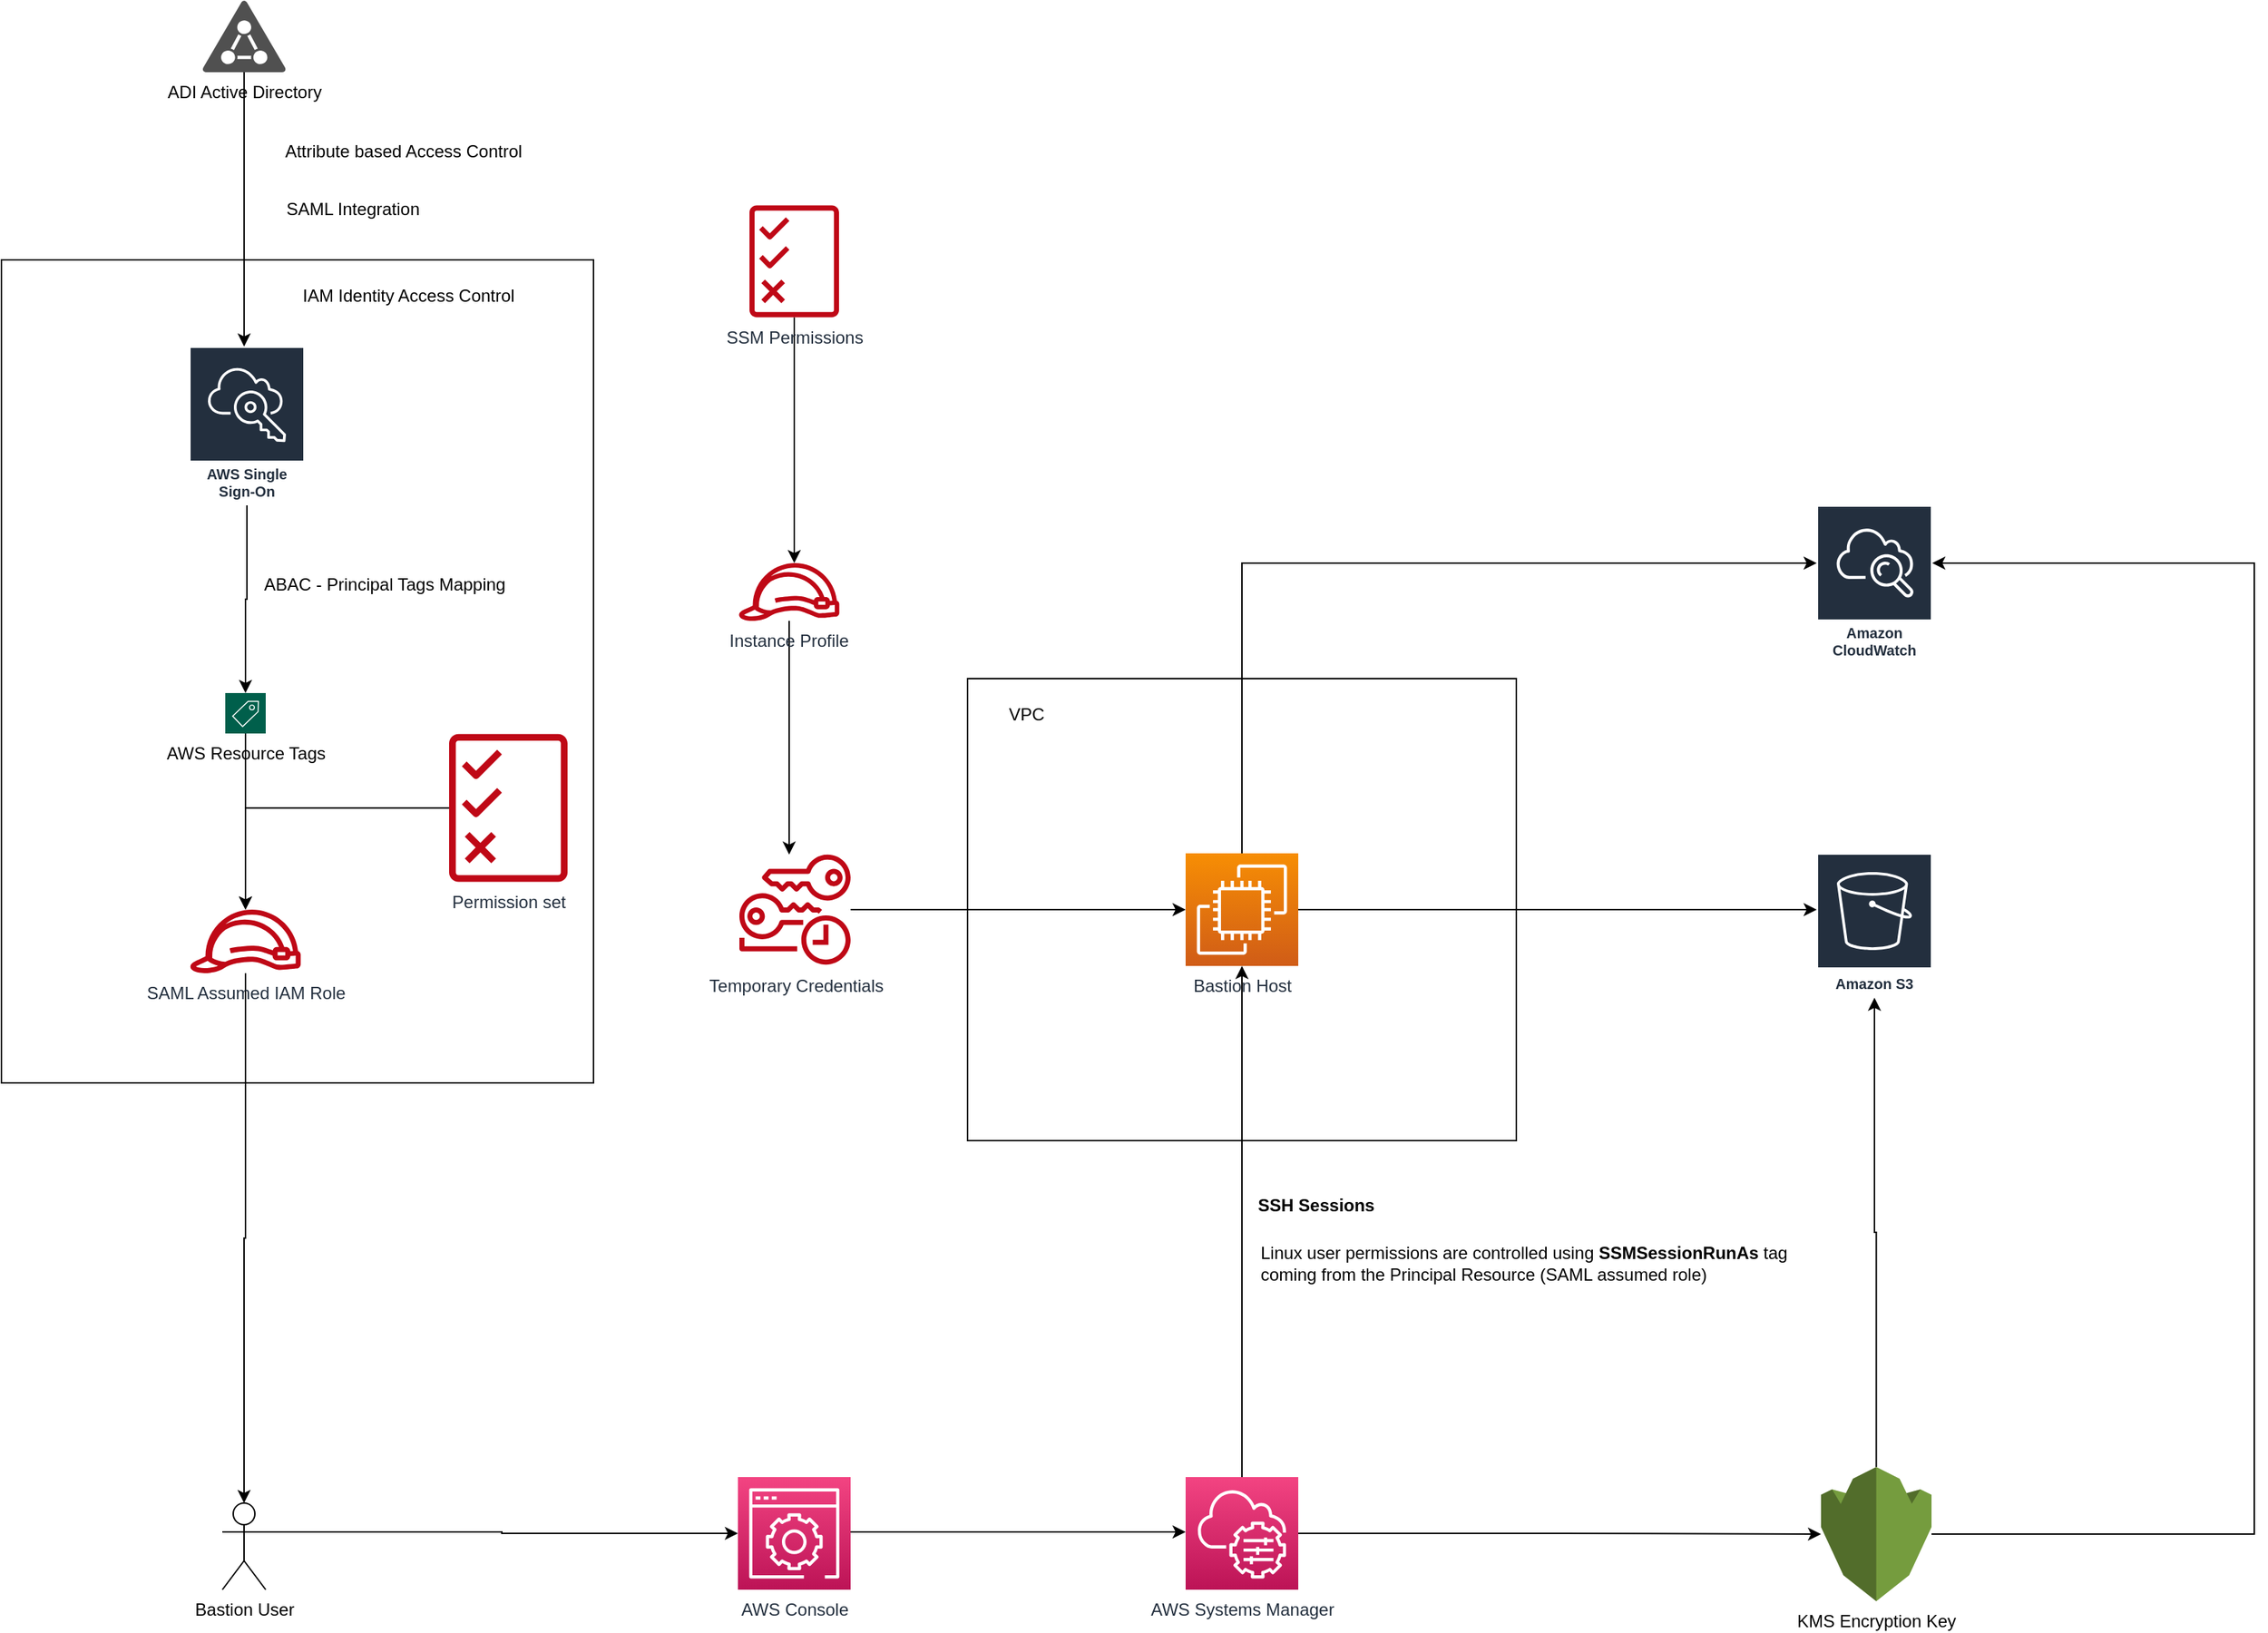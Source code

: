 <mxfile version="21.0.2" type="github">
  <diagram name="Page-1" id="sDcosQPgiZDwW8YW9xRA">
    <mxGraphModel dx="5096" dy="1880" grid="1" gridSize="10" guides="1" tooltips="1" connect="1" arrows="1" fold="1" page="1" pageScale="1" pageWidth="1920" pageHeight="1200" math="0" shadow="0">
      <root>
        <mxCell id="0" />
        <mxCell id="1" parent="0" />
        <mxCell id="5bl7u4Xtsho082jTFq0C-22" value="" style="rounded=0;whiteSpace=wrap;html=1;" vertex="1" parent="1">
          <mxGeometry x="-1077" y="526" width="380" height="320" as="geometry" />
        </mxCell>
        <mxCell id="5bl7u4Xtsho082jTFq0C-17" value="" style="rounded=0;whiteSpace=wrap;html=1;" vertex="1" parent="1">
          <mxGeometry x="-1746" y="236" width="410" height="570" as="geometry" />
        </mxCell>
        <mxCell id="5bl7u4Xtsho082jTFq0C-14" style="edgeStyle=orthogonalEdgeStyle;rounded=0;orthogonalLoop=1;jettySize=auto;html=1;" edge="1" parent="1" source="5bl7u4Xtsho082jTFq0C-1" target="5bl7u4Xtsho082jTFq0C-2">
          <mxGeometry relative="1" as="geometry" />
        </mxCell>
        <mxCell id="5bl7u4Xtsho082jTFq0C-16" style="edgeStyle=orthogonalEdgeStyle;rounded=0;orthogonalLoop=1;jettySize=auto;html=1;entryX=0.5;entryY=0;entryDx=0;entryDy=0;entryPerimeter=0;" edge="1" parent="1" source="5bl7u4Xtsho082jTFq0C-2" target="5bl7u4Xtsho082jTFq0C-5">
          <mxGeometry relative="1" as="geometry" />
        </mxCell>
        <mxCell id="5bl7u4Xtsho082jTFq0C-12" style="edgeStyle=orthogonalEdgeStyle;rounded=0;orthogonalLoop=1;jettySize=auto;html=1;" edge="1" parent="1" source="5bl7u4Xtsho082jTFq0C-4" target="5bl7u4Xtsho082jTFq0C-1">
          <mxGeometry relative="1" as="geometry" />
        </mxCell>
        <mxCell id="5bl7u4Xtsho082jTFq0C-4" value="AWS Single Sign-On" style="sketch=0;outlineConnect=0;fontColor=#232F3E;gradientColor=none;strokeColor=#ffffff;fillColor=#232F3E;dashed=0;verticalLabelPosition=middle;verticalAlign=bottom;align=center;html=1;whiteSpace=wrap;fontSize=10;fontStyle=1;spacing=3;shape=mxgraph.aws4.productIcon;prIcon=mxgraph.aws4.single_sign_on;" vertex="1" parent="1">
          <mxGeometry x="-1616" y="296" width="80" height="110" as="geometry" />
        </mxCell>
        <mxCell id="5bl7u4Xtsho082jTFq0C-20" style="edgeStyle=orthogonalEdgeStyle;rounded=0;orthogonalLoop=1;jettySize=auto;html=1;exitX=1;exitY=0.333;exitDx=0;exitDy=0;exitPerimeter=0;" edge="1" parent="1" source="5bl7u4Xtsho082jTFq0C-5" target="5bl7u4Xtsho082jTFq0C-19">
          <mxGeometry relative="1" as="geometry" />
        </mxCell>
        <mxCell id="5bl7u4Xtsho082jTFq0C-5" value="Bastion User" style="shape=umlActor;verticalLabelPosition=bottom;verticalAlign=top;html=1;outlineConnect=0;" vertex="1" parent="1">
          <mxGeometry x="-1593" y="1097" width="30" height="60" as="geometry" />
        </mxCell>
        <mxCell id="5bl7u4Xtsho082jTFq0C-15" style="edgeStyle=orthogonalEdgeStyle;rounded=0;orthogonalLoop=1;jettySize=auto;html=1;" edge="1" parent="1" source="5bl7u4Xtsho082jTFq0C-7" target="5bl7u4Xtsho082jTFq0C-2">
          <mxGeometry relative="1" as="geometry" />
        </mxCell>
        <mxCell id="5bl7u4Xtsho082jTFq0C-7" value="Permission set" style="sketch=0;outlineConnect=0;fontColor=#232F3E;gradientColor=none;fillColor=#BF0816;strokeColor=none;dashed=0;verticalLabelPosition=bottom;verticalAlign=top;align=center;html=1;fontSize=12;fontStyle=0;aspect=fixed;pointerEvents=1;shape=mxgraph.aws4.permissions;" vertex="1" parent="1">
          <mxGeometry x="-1436" y="564" width="82" height="103.16" as="geometry" />
        </mxCell>
        <mxCell id="5bl7u4Xtsho082jTFq0C-9" style="edgeStyle=orthogonalEdgeStyle;rounded=0;orthogonalLoop=1;jettySize=auto;html=1;" edge="1" parent="1" source="5bl7u4Xtsho082jTFq0C-8" target="5bl7u4Xtsho082jTFq0C-4">
          <mxGeometry relative="1" as="geometry">
            <Array as="points">
              <mxPoint x="-1578" y="246" />
              <mxPoint x="-1578" y="246" />
            </Array>
          </mxGeometry>
        </mxCell>
        <mxCell id="5bl7u4Xtsho082jTFq0C-8" value="ADI Active Directory" style="sketch=0;pointerEvents=1;shadow=0;dashed=0;html=1;strokeColor=none;fillColor=#505050;labelPosition=center;verticalLabelPosition=bottom;verticalAlign=top;outlineConnect=0;align=center;shape=mxgraph.office.security.active_directory;" vertex="1" parent="1">
          <mxGeometry x="-1607.25" y="56" width="58.5" height="50" as="geometry" />
        </mxCell>
        <mxCell id="5bl7u4Xtsho082jTFq0C-10" value="SAML Integration" style="text;html=1;align=center;verticalAlign=middle;resizable=0;points=[];autosize=1;strokeColor=none;fillColor=none;" vertex="1" parent="1">
          <mxGeometry x="-1563" y="186" width="120" height="30" as="geometry" />
        </mxCell>
        <mxCell id="5bl7u4Xtsho082jTFq0C-11" value="Attribute based Access Control" style="text;html=1;align=center;verticalAlign=middle;resizable=0;points=[];autosize=1;strokeColor=none;fillColor=none;" vertex="1" parent="1">
          <mxGeometry x="-1563" y="146" width="190" height="30" as="geometry" />
        </mxCell>
        <mxCell id="5bl7u4Xtsho082jTFq0C-18" value="IAM Identity Access Control" style="text;html=1;strokeColor=none;fillColor=none;align=center;verticalAlign=middle;whiteSpace=wrap;rounded=0;" vertex="1" parent="1">
          <mxGeometry x="-1548.75" y="246" width="170" height="30" as="geometry" />
        </mxCell>
        <mxCell id="5bl7u4Xtsho082jTFq0C-2" value="SAML Assumed IAM Role" style="sketch=0;outlineConnect=0;fontColor=#232F3E;gradientColor=none;fillColor=#BF0816;strokeColor=none;dashed=0;verticalLabelPosition=bottom;verticalAlign=top;align=center;html=1;fontSize=12;fontStyle=0;aspect=fixed;pointerEvents=1;shape=mxgraph.aws4.role;" vertex="1" parent="1">
          <mxGeometry x="-1616" y="686" width="78" height="44" as="geometry" />
        </mxCell>
        <mxCell id="5bl7u4Xtsho082jTFq0C-13" value="ABAC - Principal Tags Mapping" style="text;html=1;align=center;verticalAlign=middle;resizable=0;points=[];autosize=1;strokeColor=none;fillColor=none;" vertex="1" parent="1">
          <mxGeometry x="-1576" y="446" width="190" height="30" as="geometry" />
        </mxCell>
        <mxCell id="5bl7u4Xtsho082jTFq0C-35" style="edgeStyle=orthogonalEdgeStyle;rounded=0;orthogonalLoop=1;jettySize=auto;html=1;" edge="1" parent="1" source="5bl7u4Xtsho082jTFq0C-19" target="5bl7u4Xtsho082jTFq0C-21">
          <mxGeometry relative="1" as="geometry">
            <Array as="points">
              <mxPoint x="-1046" y="1117" />
              <mxPoint x="-1046" y="1117" />
            </Array>
          </mxGeometry>
        </mxCell>
        <mxCell id="5bl7u4Xtsho082jTFq0C-19" value="AWS Console" style="sketch=0;points=[[0,0,0],[0.25,0,0],[0.5,0,0],[0.75,0,0],[1,0,0],[0,1,0],[0.25,1,0],[0.5,1,0],[0.75,1,0],[1,1,0],[0,0.25,0],[0,0.5,0],[0,0.75,0],[1,0.25,0],[1,0.5,0],[1,0.75,0]];points=[[0,0,0],[0.25,0,0],[0.5,0,0],[0.75,0,0],[1,0,0],[0,1,0],[0.25,1,0],[0.5,1,0],[0.75,1,0],[1,1,0],[0,0.25,0],[0,0.5,0],[0,0.75,0],[1,0.25,0],[1,0.5,0],[1,0.75,0]];outlineConnect=0;fontColor=#232F3E;gradientColor=#F34482;gradientDirection=north;fillColor=#BC1356;strokeColor=#ffffff;dashed=0;verticalLabelPosition=bottom;verticalAlign=top;align=center;html=1;fontSize=12;fontStyle=0;aspect=fixed;shape=mxgraph.aws4.resourceIcon;resIcon=mxgraph.aws4.management_console;" vertex="1" parent="1">
          <mxGeometry x="-1236" y="1079" width="78" height="78" as="geometry" />
        </mxCell>
        <mxCell id="5bl7u4Xtsho082jTFq0C-25" style="edgeStyle=orthogonalEdgeStyle;rounded=0;orthogonalLoop=1;jettySize=auto;html=1;entryX=0.5;entryY=1;entryDx=0;entryDy=0;entryPerimeter=0;" edge="1" parent="1" source="5bl7u4Xtsho082jTFq0C-21" target="5bl7u4Xtsho082jTFq0C-24">
          <mxGeometry relative="1" as="geometry" />
        </mxCell>
        <mxCell id="5bl7u4Xtsho082jTFq0C-36" style="edgeStyle=orthogonalEdgeStyle;rounded=0;orthogonalLoop=1;jettySize=auto;html=1;" edge="1" parent="1" source="5bl7u4Xtsho082jTFq0C-21" target="5bl7u4Xtsho082jTFq0C-26">
          <mxGeometry relative="1" as="geometry" />
        </mxCell>
        <mxCell id="5bl7u4Xtsho082jTFq0C-21" value="AWS Systems Manager" style="sketch=0;points=[[0,0,0],[0.25,0,0],[0.5,0,0],[0.75,0,0],[1,0,0],[0,1,0],[0.25,1,0],[0.5,1,0],[0.75,1,0],[1,1,0],[0,0.25,0],[0,0.5,0],[0,0.75,0],[1,0.25,0],[1,0.5,0],[1,0.75,0]];points=[[0,0,0],[0.25,0,0],[0.5,0,0],[0.75,0,0],[1,0,0],[0,1,0],[0.25,1,0],[0.5,1,0],[0.75,1,0],[1,1,0],[0,0.25,0],[0,0.5,0],[0,0.75,0],[1,0.25,0],[1,0.5,0],[1,0.75,0]];outlineConnect=0;fontColor=#232F3E;gradientColor=#F34482;gradientDirection=north;fillColor=#BC1356;strokeColor=#ffffff;dashed=0;verticalLabelPosition=bottom;verticalAlign=top;align=center;html=1;fontSize=12;fontStyle=0;aspect=fixed;shape=mxgraph.aws4.resourceIcon;resIcon=mxgraph.aws4.systems_manager;" vertex="1" parent="1">
          <mxGeometry x="-926" y="1079" width="78" height="78" as="geometry" />
        </mxCell>
        <mxCell id="5bl7u4Xtsho082jTFq0C-23" value="VPC" style="text;html=1;strokeColor=none;fillColor=none;align=center;verticalAlign=middle;whiteSpace=wrap;rounded=0;" vertex="1" parent="1">
          <mxGeometry x="-1066" y="536" width="60" height="30" as="geometry" />
        </mxCell>
        <mxCell id="5bl7u4Xtsho082jTFq0C-39" style="edgeStyle=orthogonalEdgeStyle;rounded=0;orthogonalLoop=1;jettySize=auto;html=1;" edge="1" parent="1" source="5bl7u4Xtsho082jTFq0C-24" target="5bl7u4Xtsho082jTFq0C-37">
          <mxGeometry relative="1" as="geometry">
            <Array as="points">
              <mxPoint x="-576" y="686" />
              <mxPoint x="-576" y="686" />
            </Array>
          </mxGeometry>
        </mxCell>
        <mxCell id="5bl7u4Xtsho082jTFq0C-41" style="edgeStyle=orthogonalEdgeStyle;rounded=0;orthogonalLoop=1;jettySize=auto;html=1;" edge="1" parent="1" source="5bl7u4Xtsho082jTFq0C-24" target="5bl7u4Xtsho082jTFq0C-40">
          <mxGeometry relative="1" as="geometry">
            <Array as="points">
              <mxPoint x="-887" y="446" />
            </Array>
          </mxGeometry>
        </mxCell>
        <mxCell id="5bl7u4Xtsho082jTFq0C-24" value="Bastion Host" style="sketch=0;points=[[0,0,0],[0.25,0,0],[0.5,0,0],[0.75,0,0],[1,0,0],[0,1,0],[0.25,1,0],[0.5,1,0],[0.75,1,0],[1,1,0],[0,0.25,0],[0,0.5,0],[0,0.75,0],[1,0.25,0],[1,0.5,0],[1,0.75,0]];outlineConnect=0;fontColor=#232F3E;gradientColor=#F78E04;gradientDirection=north;fillColor=#D05C17;strokeColor=#ffffff;dashed=0;verticalLabelPosition=bottom;verticalAlign=top;align=center;html=1;fontSize=12;fontStyle=0;aspect=fixed;shape=mxgraph.aws4.resourceIcon;resIcon=mxgraph.aws4.ec2;" vertex="1" parent="1">
          <mxGeometry x="-926" y="647" width="78" height="78" as="geometry" />
        </mxCell>
        <mxCell id="5bl7u4Xtsho082jTFq0C-38" style="edgeStyle=orthogonalEdgeStyle;rounded=0;orthogonalLoop=1;jettySize=auto;html=1;" edge="1" parent="1" source="5bl7u4Xtsho082jTFq0C-26" target="5bl7u4Xtsho082jTFq0C-37">
          <mxGeometry relative="1" as="geometry" />
        </mxCell>
        <mxCell id="5bl7u4Xtsho082jTFq0C-42" style="edgeStyle=orthogonalEdgeStyle;rounded=0;orthogonalLoop=1;jettySize=auto;html=1;" edge="1" parent="1" source="5bl7u4Xtsho082jTFq0C-26" target="5bl7u4Xtsho082jTFq0C-40">
          <mxGeometry relative="1" as="geometry">
            <Array as="points">
              <mxPoint x="-186" y="1119" />
              <mxPoint x="-186" y="446" />
            </Array>
          </mxGeometry>
        </mxCell>
        <mxCell id="5bl7u4Xtsho082jTFq0C-26" value="KMS Encryption Key" style="outlineConnect=0;dashed=0;verticalLabelPosition=bottom;verticalAlign=top;align=center;html=1;shape=mxgraph.aws3.kms;fillColor=#759C3E;gradientColor=none;" vertex="1" parent="1">
          <mxGeometry x="-486" y="1072" width="76.5" height="93" as="geometry" />
        </mxCell>
        <mxCell id="5bl7u4Xtsho082jTFq0C-31" style="edgeStyle=orthogonalEdgeStyle;rounded=0;orthogonalLoop=1;jettySize=auto;html=1;" edge="1" parent="1" source="5bl7u4Xtsho082jTFq0C-27" target="5bl7u4Xtsho082jTFq0C-28">
          <mxGeometry relative="1" as="geometry">
            <Array as="points">
              <mxPoint x="-1201" y="596" />
              <mxPoint x="-1201" y="596" />
            </Array>
          </mxGeometry>
        </mxCell>
        <mxCell id="5bl7u4Xtsho082jTFq0C-27" value="Instance Profile" style="sketch=0;outlineConnect=0;fontColor=#232F3E;gradientColor=none;fillColor=#BF0816;strokeColor=none;dashed=0;verticalLabelPosition=bottom;verticalAlign=top;align=center;html=1;fontSize=12;fontStyle=0;aspect=fixed;pointerEvents=1;shape=mxgraph.aws4.role;" vertex="1" parent="1">
          <mxGeometry x="-1236" y="446" width="70.91" height="40" as="geometry" />
        </mxCell>
        <mxCell id="5bl7u4Xtsho082jTFq0C-34" style="edgeStyle=orthogonalEdgeStyle;rounded=0;orthogonalLoop=1;jettySize=auto;html=1;" edge="1" parent="1" source="5bl7u4Xtsho082jTFq0C-28" target="5bl7u4Xtsho082jTFq0C-24">
          <mxGeometry relative="1" as="geometry" />
        </mxCell>
        <mxCell id="5bl7u4Xtsho082jTFq0C-28" value="Temporary Credentials" style="sketch=0;outlineConnect=0;fontColor=#232F3E;gradientColor=none;fillColor=#BF0816;strokeColor=none;dashed=0;verticalLabelPosition=bottom;verticalAlign=top;align=center;html=1;fontSize=12;fontStyle=0;aspect=fixed;pointerEvents=1;shape=mxgraph.aws4.temporary_security_credential;" vertex="1" parent="1">
          <mxGeometry x="-1235" y="647" width="77" height="78" as="geometry" />
        </mxCell>
        <mxCell id="5bl7u4Xtsho082jTFq0C-30" style="edgeStyle=orthogonalEdgeStyle;rounded=0;orthogonalLoop=1;jettySize=auto;html=1;" edge="1" parent="1" source="5bl7u4Xtsho082jTFq0C-29" target="5bl7u4Xtsho082jTFq0C-27">
          <mxGeometry relative="1" as="geometry">
            <Array as="points">
              <mxPoint x="-1197" y="406" />
              <mxPoint x="-1197" y="406" />
            </Array>
          </mxGeometry>
        </mxCell>
        <mxCell id="5bl7u4Xtsho082jTFq0C-29" value="SSM Permissions" style="sketch=0;outlineConnect=0;fontColor=#232F3E;gradientColor=none;fillColor=#BF0816;strokeColor=none;dashed=0;verticalLabelPosition=bottom;verticalAlign=top;align=center;html=1;fontSize=12;fontStyle=0;aspect=fixed;pointerEvents=1;shape=mxgraph.aws4.permissions;" vertex="1" parent="1">
          <mxGeometry x="-1228" y="198" width="62" height="78" as="geometry" />
        </mxCell>
        <mxCell id="5bl7u4Xtsho082jTFq0C-37" value="Amazon S3" style="sketch=0;outlineConnect=0;fontColor=#232F3E;gradientColor=none;strokeColor=#ffffff;fillColor=#232F3E;dashed=0;verticalLabelPosition=middle;verticalAlign=bottom;align=center;html=1;whiteSpace=wrap;fontSize=10;fontStyle=1;spacing=3;shape=mxgraph.aws4.productIcon;prIcon=mxgraph.aws4.s3;" vertex="1" parent="1">
          <mxGeometry x="-489" y="647" width="80" height="100" as="geometry" />
        </mxCell>
        <mxCell id="5bl7u4Xtsho082jTFq0C-40" value="Amazon CloudWatch" style="sketch=0;outlineConnect=0;fontColor=#232F3E;gradientColor=none;strokeColor=#ffffff;fillColor=#232F3E;dashed=0;verticalLabelPosition=middle;verticalAlign=bottom;align=center;html=1;whiteSpace=wrap;fontSize=10;fontStyle=1;spacing=3;shape=mxgraph.aws4.productIcon;prIcon=mxgraph.aws4.cloudwatch;" vertex="1" parent="1">
          <mxGeometry x="-489" y="406" width="80" height="110" as="geometry" />
        </mxCell>
        <mxCell id="5bl7u4Xtsho082jTFq0C-1" value="AWS Resource Tags" style="sketch=0;pointerEvents=1;shadow=0;dashed=0;html=1;strokeColor=none;fillColor=#005F4B;labelPosition=center;verticalLabelPosition=bottom;verticalAlign=top;align=center;outlineConnect=0;shape=mxgraph.veeam2.tag;" vertex="1" parent="1">
          <mxGeometry x="-1591" y="536" width="28.0" height="28.0" as="geometry" />
        </mxCell>
        <mxCell id="5bl7u4Xtsho082jTFq0C-43" value="&lt;b&gt;SSH Sessions&lt;/b&gt;" style="text;html=1;align=center;verticalAlign=middle;resizable=0;points=[];autosize=1;strokeColor=none;fillColor=none;" vertex="1" parent="1">
          <mxGeometry x="-886" y="876" width="100" height="30" as="geometry" />
        </mxCell>
        <mxCell id="5bl7u4Xtsho082jTFq0C-44" value="&lt;div style=&quot;&quot;&gt;&lt;span style=&quot;background-color: initial;&quot;&gt;Linux user permissions are controlled using &lt;b&gt;SSMSessionRunAs&amp;nbsp;&lt;/b&gt;tag coming from the Principal Resource (SAML assumed role)&lt;/span&gt;&lt;/div&gt;" style="text;html=1;strokeColor=none;fillColor=none;align=left;verticalAlign=middle;whiteSpace=wrap;rounded=0;" vertex="1" parent="1">
          <mxGeometry x="-876" y="896" width="380" height="70" as="geometry" />
        </mxCell>
      </root>
    </mxGraphModel>
  </diagram>
</mxfile>
